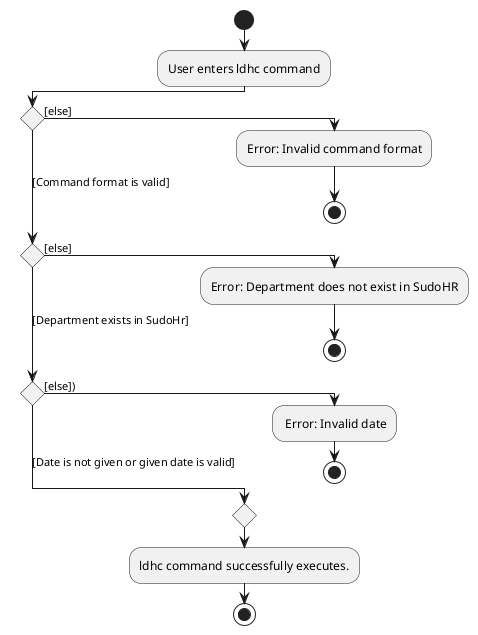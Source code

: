 @startuml
!pragma useVerticalIf on
start
:User enters ldhc command;
if () then ([else])
  :Error: Invalid command format;
  stop
([Command format is valid])elseif () then ([else])
  :Error: Department does not exist in SudoHR;
   stop

([Department exists in SudoHr]) elseif () then ([else]))
    : Error: Invalid date;
    stop
else ([Date is not given or given date is valid])


endif
  :ldhc command successfully executes.;
stop

@enduml
